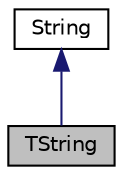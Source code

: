digraph "TString"
{
  edge [fontname="Helvetica",fontsize="10",labelfontname="Helvetica",labelfontsize="10"];
  node [fontname="Helvetica",fontsize="10",shape=record];
  Node15 [label="TString",height=0.2,width=0.4,color="black", fillcolor="grey75", style="filled", fontcolor="black"];
  Node16 -> Node15 [dir="back",color="midnightblue",fontsize="10",style="solid",fontname="Helvetica"];
  Node16 [label="String",height=0.2,width=0.4,color="black", fillcolor="white", style="filled",URL="$classaworx_1_1lib_1_1strings_1_1String.html"];
}

